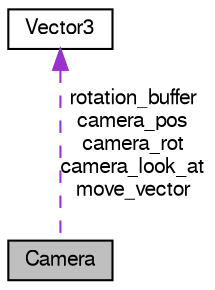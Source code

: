 digraph G
{
  bgcolor="transparent";
  edge [fontname="FreeSans",fontsize=10,labelfontname="FreeSans",labelfontsize=10];
  node [fontname="FreeSans",fontsize=10,shape=record];
  Node1 [label="Camera",height=0.2,width=0.4,color="black", fillcolor="grey75", style="filled" fontcolor="black"];
  Node2 -> Node1 [dir=back,color="darkorchid3",fontsize=10,style="dashed",label="rotation_buffer\ncamera_pos\ncamera_rot\ncamera_look_at\nmove_vector"];
  Node2 [label="Vector3",height=0.2,width=0.4,color="black",URL="$class_vector3.html"];
}
